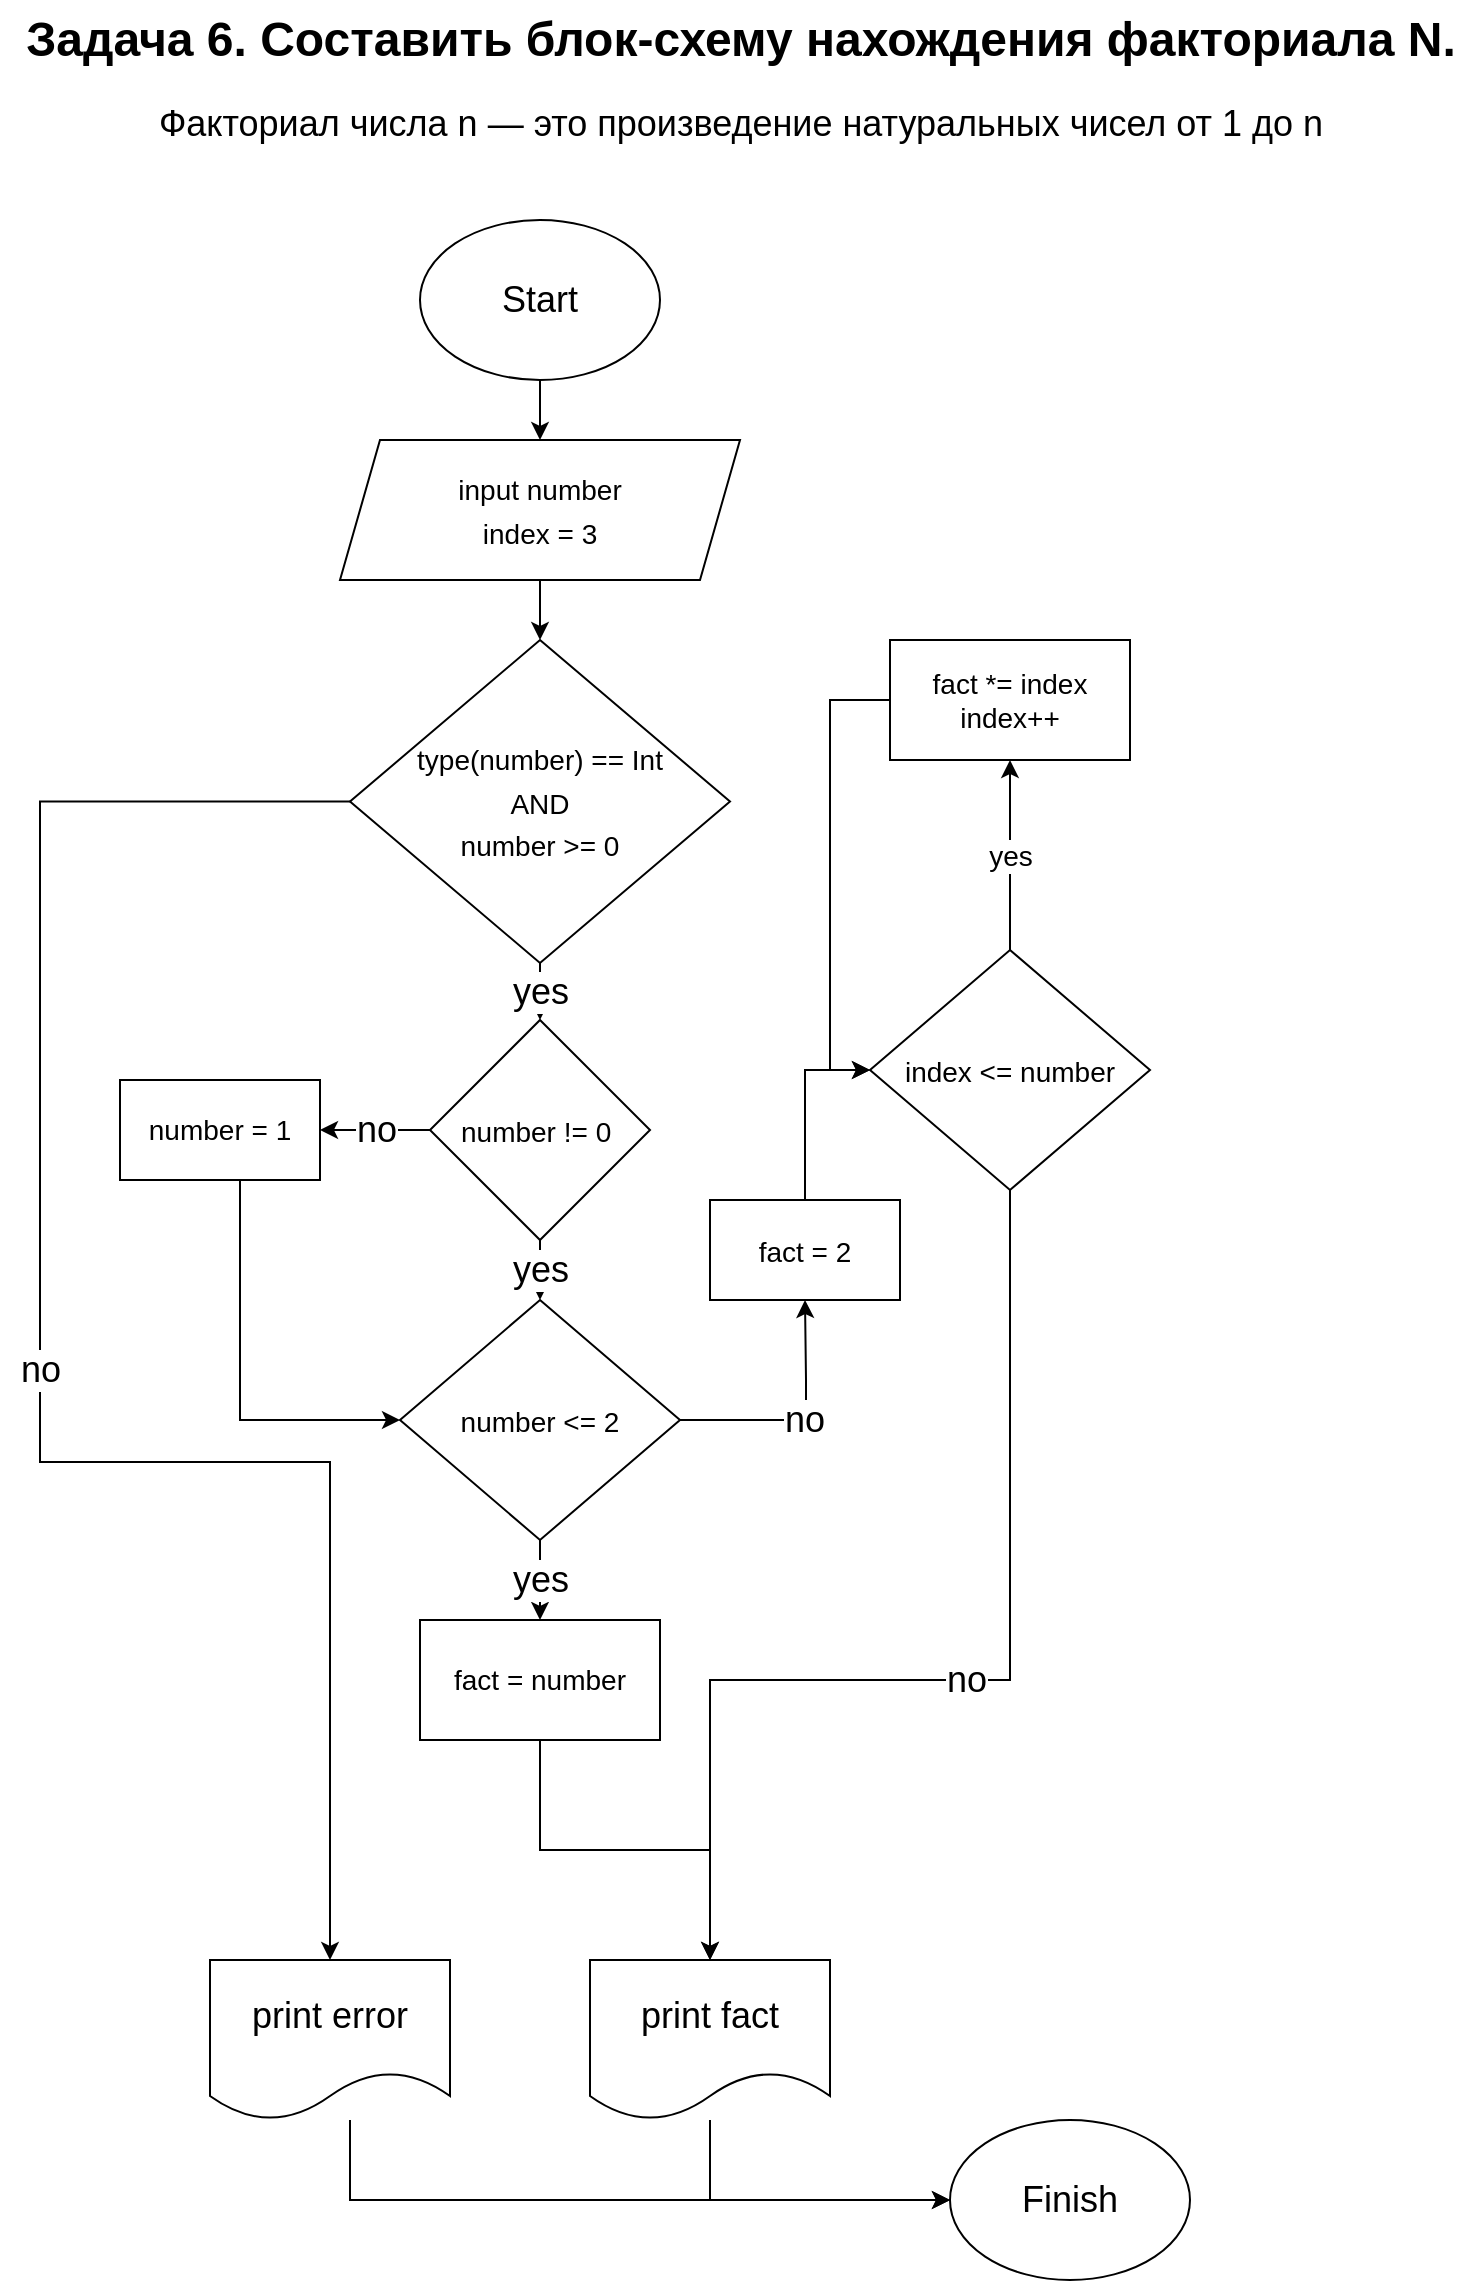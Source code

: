 <mxfile version="20.5.3" type="device"><diagram id="SKqoyOIHwS7Qpt3b_4ON" name="Страница 1"><mxGraphModel dx="1345" dy="762" grid="1" gridSize="10" guides="1" tooltips="1" connect="1" arrows="1" fold="1" page="1" pageScale="1" pageWidth="827" pageHeight="1169" math="0" shadow="0"><root><mxCell id="0"/><mxCell id="1" parent="0"/><mxCell id="0Y4EBZHB9nmCuh6HH47B-1" value="&lt;span class=&quot;fontstyle0&quot;&gt;&lt;font style=&quot;font-size: 24px;&quot;&gt;&lt;b&gt;Задача 6. Составить блок-схему нахождения факториала N.&lt;/b&gt;&lt;/font&gt;&lt;/span&gt; " style="text;html=1;align=center;verticalAlign=middle;resizable=0;points=[];autosize=1;strokeColor=none;fillColor=none;fontSize=18;" vertex="1" parent="1"><mxGeometry x="40" y="10" width="740" height="40" as="geometry"/></mxCell><mxCell id="0Y4EBZHB9nmCuh6HH47B-2" value="&lt;font style=&quot;font-size: 18px;&quot;&gt;Факториал числа n — это произведение натуральных чисел от 1 до n&lt;/font&gt;" style="text;html=1;align=center;verticalAlign=middle;resizable=0;points=[];autosize=1;strokeColor=none;fillColor=none;fontSize=24;" vertex="1" parent="1"><mxGeometry x="105" y="50" width="610" height="40" as="geometry"/></mxCell><mxCell id="0Y4EBZHB9nmCuh6HH47B-6" style="edgeStyle=orthogonalEdgeStyle;rounded=0;orthogonalLoop=1;jettySize=auto;html=1;entryX=0.5;entryY=0;entryDx=0;entryDy=0;fontSize=18;" edge="1" parent="1" source="0Y4EBZHB9nmCuh6HH47B-4" target="0Y4EBZHB9nmCuh6HH47B-5"><mxGeometry relative="1" as="geometry"/></mxCell><mxCell id="0Y4EBZHB9nmCuh6HH47B-4" value="Start" style="ellipse;whiteSpace=wrap;html=1;fontSize=18;" vertex="1" parent="1"><mxGeometry x="250" y="120" width="120" height="80" as="geometry"/></mxCell><mxCell id="0Y4EBZHB9nmCuh6HH47B-8" style="edgeStyle=orthogonalEdgeStyle;rounded=0;orthogonalLoop=1;jettySize=auto;html=1;entryX=0.5;entryY=0;entryDx=0;entryDy=0;fontSize=18;" edge="1" parent="1" source="0Y4EBZHB9nmCuh6HH47B-5" target="0Y4EBZHB9nmCuh6HH47B-7"><mxGeometry relative="1" as="geometry"/></mxCell><mxCell id="0Y4EBZHB9nmCuh6HH47B-5" value="&lt;font style=&quot;font-size: 14px;&quot;&gt;input number&lt;br&gt;index = 3&lt;br&gt;&lt;/font&gt;" style="shape=parallelogram;perimeter=parallelogramPerimeter;whiteSpace=wrap;html=1;fixedSize=1;fontSize=18;" vertex="1" parent="1"><mxGeometry x="210" y="230" width="200" height="70" as="geometry"/></mxCell><mxCell id="0Y4EBZHB9nmCuh6HH47B-54" value="no" style="edgeStyle=orthogonalEdgeStyle;shape=connector;rounded=0;orthogonalLoop=1;jettySize=auto;html=1;entryX=0.5;entryY=0;entryDx=0;entryDy=0;labelBackgroundColor=default;strokeColor=default;fontFamily=Helvetica;fontSize=18;fontColor=#000000;endArrow=classic;" edge="1" parent="1" source="0Y4EBZHB9nmCuh6HH47B-7" target="0Y4EBZHB9nmCuh6HH47B-13"><mxGeometry relative="1" as="geometry"><Array as="points"><mxPoint x="60" y="411"/><mxPoint x="60" y="741"/><mxPoint x="205" y="741"/></Array></mxGeometry></mxCell><mxCell id="0Y4EBZHB9nmCuh6HH47B-58" value="yes" style="edgeStyle=orthogonalEdgeStyle;shape=connector;rounded=0;orthogonalLoop=1;jettySize=auto;html=1;labelBackgroundColor=default;strokeColor=default;fontFamily=Helvetica;fontSize=18;fontColor=#000000;endArrow=classic;" edge="1" parent="1" source="0Y4EBZHB9nmCuh6HH47B-7" target="0Y4EBZHB9nmCuh6HH47B-55"><mxGeometry relative="1" as="geometry"/></mxCell><mxCell id="0Y4EBZHB9nmCuh6HH47B-7" value="&lt;font style=&quot;font-size: 14px;&quot;&gt;type(number) == Int&lt;br&gt;AND &lt;br&gt;number &amp;gt;= 0&lt;br&gt;&lt;/font&gt;" style="rhombus;whiteSpace=wrap;html=1;fontSize=18;" vertex="1" parent="1"><mxGeometry x="215" y="330" width="190" height="161.5" as="geometry"/></mxCell><mxCell id="0Y4EBZHB9nmCuh6HH47B-28" style="edgeStyle=orthogonalEdgeStyle;rounded=0;orthogonalLoop=1;jettySize=auto;html=1;entryX=0;entryY=0.5;entryDx=0;entryDy=0;fontSize=18;" edge="1" parent="1" source="0Y4EBZHB9nmCuh6HH47B-13" target="0Y4EBZHB9nmCuh6HH47B-20"><mxGeometry relative="1" as="geometry"><Array as="points"><mxPoint x="215" y="1110"/></Array></mxGeometry></mxCell><mxCell id="0Y4EBZHB9nmCuh6HH47B-13" value="print error" style="shape=document;whiteSpace=wrap;html=1;boundedLbl=1;fontSize=18;" vertex="1" parent="1"><mxGeometry x="145" y="990" width="120" height="80" as="geometry"/></mxCell><mxCell id="0Y4EBZHB9nmCuh6HH47B-24" value="" style="edgeStyle=orthogonalEdgeStyle;rounded=0;orthogonalLoop=1;jettySize=auto;html=1;entryX=0.5;entryY=0;entryDx=0;entryDy=0;fontSize=18;exitX=0.5;exitY=1;exitDx=0;exitDy=0;" edge="1" parent="1" source="0Y4EBZHB9nmCuh6HH47B-40" target="0Y4EBZHB9nmCuh6HH47B-23"><mxGeometry relative="1" as="geometry"/></mxCell><mxCell id="0Y4EBZHB9nmCuh6HH47B-41" value="yes" style="edgeStyle=orthogonalEdgeStyle;shape=connector;rounded=0;orthogonalLoop=1;jettySize=auto;html=1;labelBackgroundColor=default;strokeColor=default;fontFamily=Helvetica;fontSize=18;fontColor=default;endArrow=classic;" edge="1" parent="1" source="0Y4EBZHB9nmCuh6HH47B-15" target="0Y4EBZHB9nmCuh6HH47B-40"><mxGeometry relative="1" as="geometry"/></mxCell><mxCell id="0Y4EBZHB9nmCuh6HH47B-48" value="no" style="edgeStyle=orthogonalEdgeStyle;shape=connector;rounded=0;orthogonalLoop=1;jettySize=auto;html=1;entryX=0.5;entryY=1;entryDx=0;entryDy=0;labelBackgroundColor=default;strokeColor=default;fontFamily=Helvetica;fontSize=18;fontColor=#000000;endArrow=classic;exitX=1;exitY=0.5;exitDx=0;exitDy=0;" edge="1" parent="1" source="0Y4EBZHB9nmCuh6HH47B-15" target="0Y4EBZHB9nmCuh6HH47B-47"><mxGeometry relative="1" as="geometry"><Array as="points"><mxPoint x="443" y="720"/><mxPoint x="443" y="700"/></Array></mxGeometry></mxCell><mxCell id="0Y4EBZHB9nmCuh6HH47B-15" value="&lt;font style=&quot;font-size: 14px;&quot;&gt;number &amp;lt;= 2&lt;br&gt;&lt;/font&gt;" style="rhombus;whiteSpace=wrap;html=1;fontSize=18;" vertex="1" parent="1"><mxGeometry x="240" y="660" width="140" height="120" as="geometry"/></mxCell><mxCell id="0Y4EBZHB9nmCuh6HH47B-20" value="Finish" style="ellipse;whiteSpace=wrap;html=1;fontSize=18;" vertex="1" parent="1"><mxGeometry x="515" y="1070" width="120" height="80" as="geometry"/></mxCell><mxCell id="0Y4EBZHB9nmCuh6HH47B-29" style="edgeStyle=orthogonalEdgeStyle;rounded=0;orthogonalLoop=1;jettySize=auto;html=1;entryX=0;entryY=0.5;entryDx=0;entryDy=0;fontSize=18;" edge="1" parent="1" source="0Y4EBZHB9nmCuh6HH47B-23" target="0Y4EBZHB9nmCuh6HH47B-20"><mxGeometry relative="1" as="geometry"><Array as="points"><mxPoint x="395" y="1110"/></Array></mxGeometry></mxCell><mxCell id="0Y4EBZHB9nmCuh6HH47B-23" value="print fact" style="shape=document;whiteSpace=wrap;html=1;boundedLbl=1;fontSize=18;" vertex="1" parent="1"><mxGeometry x="335" y="990" width="120" height="80" as="geometry"/></mxCell><mxCell id="0Y4EBZHB9nmCuh6HH47B-35" value="yes" style="edgeStyle=orthogonalEdgeStyle;rounded=0;orthogonalLoop=1;jettySize=auto;html=1;entryX=0.5;entryY=1;entryDx=0;entryDy=0;fontSize=14;" edge="1" parent="1" source="0Y4EBZHB9nmCuh6HH47B-31" target="0Y4EBZHB9nmCuh6HH47B-34"><mxGeometry relative="1" as="geometry"/></mxCell><mxCell id="0Y4EBZHB9nmCuh6HH47B-38" value="no" style="edgeStyle=orthogonalEdgeStyle;shape=connector;rounded=0;orthogonalLoop=1;jettySize=auto;html=1;entryX=0.5;entryY=0;entryDx=0;entryDy=0;labelBackgroundColor=default;strokeColor=default;fontFamily=Helvetica;fontSize=18;fontColor=default;endArrow=classic;exitX=0.5;exitY=1;exitDx=0;exitDy=0;" edge="1" parent="1" source="0Y4EBZHB9nmCuh6HH47B-31" target="0Y4EBZHB9nmCuh6HH47B-23"><mxGeometry relative="1" as="geometry"><Array as="points"><mxPoint x="545" y="850"/><mxPoint x="395" y="850"/></Array></mxGeometry></mxCell><mxCell id="0Y4EBZHB9nmCuh6HH47B-31" value="&lt;font style=&quot;font-size: 14px;&quot;&gt;index &amp;lt;= number&lt;/font&gt;" style="rhombus;whiteSpace=wrap;html=1;fontSize=18;" vertex="1" parent="1"><mxGeometry x="475" y="485" width="140" height="120" as="geometry"/></mxCell><mxCell id="0Y4EBZHB9nmCuh6HH47B-39" style="edgeStyle=orthogonalEdgeStyle;shape=connector;rounded=0;orthogonalLoop=1;jettySize=auto;html=1;entryX=0;entryY=0.5;entryDx=0;entryDy=0;labelBackgroundColor=default;strokeColor=default;fontFamily=Helvetica;fontSize=14;fontColor=default;endArrow=classic;" edge="1" parent="1" source="0Y4EBZHB9nmCuh6HH47B-34" target="0Y4EBZHB9nmCuh6HH47B-31"><mxGeometry relative="1" as="geometry"><Array as="points"><mxPoint x="455" y="360"/><mxPoint x="455" y="545"/></Array></mxGeometry></mxCell><mxCell id="0Y4EBZHB9nmCuh6HH47B-34" value="fact *= index&lt;br&gt;index++" style="whiteSpace=wrap;html=1;fontSize=14;" vertex="1" parent="1"><mxGeometry x="485" y="330" width="120" height="60" as="geometry"/></mxCell><mxCell id="0Y4EBZHB9nmCuh6HH47B-40" value="fact = number" style="whiteSpace=wrap;html=1;fontFamily=Helvetica;fontSize=14;fontColor=default;" vertex="1" parent="1"><mxGeometry x="250" y="820" width="120" height="60" as="geometry"/></mxCell><mxCell id="0Y4EBZHB9nmCuh6HH47B-49" style="edgeStyle=orthogonalEdgeStyle;shape=connector;rounded=0;orthogonalLoop=1;jettySize=auto;html=1;entryX=0;entryY=0.5;entryDx=0;entryDy=0;labelBackgroundColor=default;strokeColor=default;fontFamily=Helvetica;fontSize=18;fontColor=#000000;endArrow=classic;" edge="1" parent="1" source="0Y4EBZHB9nmCuh6HH47B-47" target="0Y4EBZHB9nmCuh6HH47B-31"><mxGeometry relative="1" as="geometry"/></mxCell><mxCell id="0Y4EBZHB9nmCuh6HH47B-47" value="&lt;font style=&quot;font-size: 14px;&quot;&gt;fact = 2&lt;/font&gt;" style="whiteSpace=wrap;html=1;labelBackgroundColor=none;fontFamily=Helvetica;fontSize=18;fontColor=#000000;" vertex="1" parent="1"><mxGeometry x="395" y="610" width="95" height="50" as="geometry"/></mxCell><mxCell id="0Y4EBZHB9nmCuh6HH47B-57" value="yes" style="edgeStyle=orthogonalEdgeStyle;shape=connector;rounded=0;orthogonalLoop=1;jettySize=auto;html=1;labelBackgroundColor=default;strokeColor=default;fontFamily=Helvetica;fontSize=18;fontColor=#000000;endArrow=classic;" edge="1" parent="1" source="0Y4EBZHB9nmCuh6HH47B-55" target="0Y4EBZHB9nmCuh6HH47B-15"><mxGeometry relative="1" as="geometry"/></mxCell><mxCell id="0Y4EBZHB9nmCuh6HH47B-59" value="no" style="edgeStyle=orthogonalEdgeStyle;shape=connector;rounded=0;orthogonalLoop=1;jettySize=auto;html=1;labelBackgroundColor=default;strokeColor=default;fontFamily=Helvetica;fontSize=18;fontColor=#000000;endArrow=classic;" edge="1" parent="1" source="0Y4EBZHB9nmCuh6HH47B-55" target="0Y4EBZHB9nmCuh6HH47B-56"><mxGeometry relative="1" as="geometry"/></mxCell><mxCell id="0Y4EBZHB9nmCuh6HH47B-55" value="&lt;font style=&quot;font-size: 14px;&quot;&gt;number != 0&amp;nbsp;&lt;/font&gt;" style="rhombus;whiteSpace=wrap;html=1;labelBackgroundColor=none;fontFamily=Helvetica;fontSize=18;fontColor=#000000;" vertex="1" parent="1"><mxGeometry x="255" y="520" width="110" height="110" as="geometry"/></mxCell><mxCell id="0Y4EBZHB9nmCuh6HH47B-61" style="edgeStyle=orthogonalEdgeStyle;shape=connector;rounded=0;orthogonalLoop=1;jettySize=auto;html=1;entryX=0;entryY=0.5;entryDx=0;entryDy=0;labelBackgroundColor=default;strokeColor=default;fontFamily=Helvetica;fontSize=18;fontColor=#000000;endArrow=classic;" edge="1" parent="1" source="0Y4EBZHB9nmCuh6HH47B-56" target="0Y4EBZHB9nmCuh6HH47B-15"><mxGeometry relative="1" as="geometry"><Array as="points"><mxPoint x="160" y="720"/></Array></mxGeometry></mxCell><mxCell id="0Y4EBZHB9nmCuh6HH47B-56" value="number = 1" style="whiteSpace=wrap;html=1;labelBackgroundColor=none;fontFamily=Helvetica;fontSize=14;fontColor=#000000;" vertex="1" parent="1"><mxGeometry x="100" y="550" width="100" height="50" as="geometry"/></mxCell></root></mxGraphModel></diagram></mxfile>
